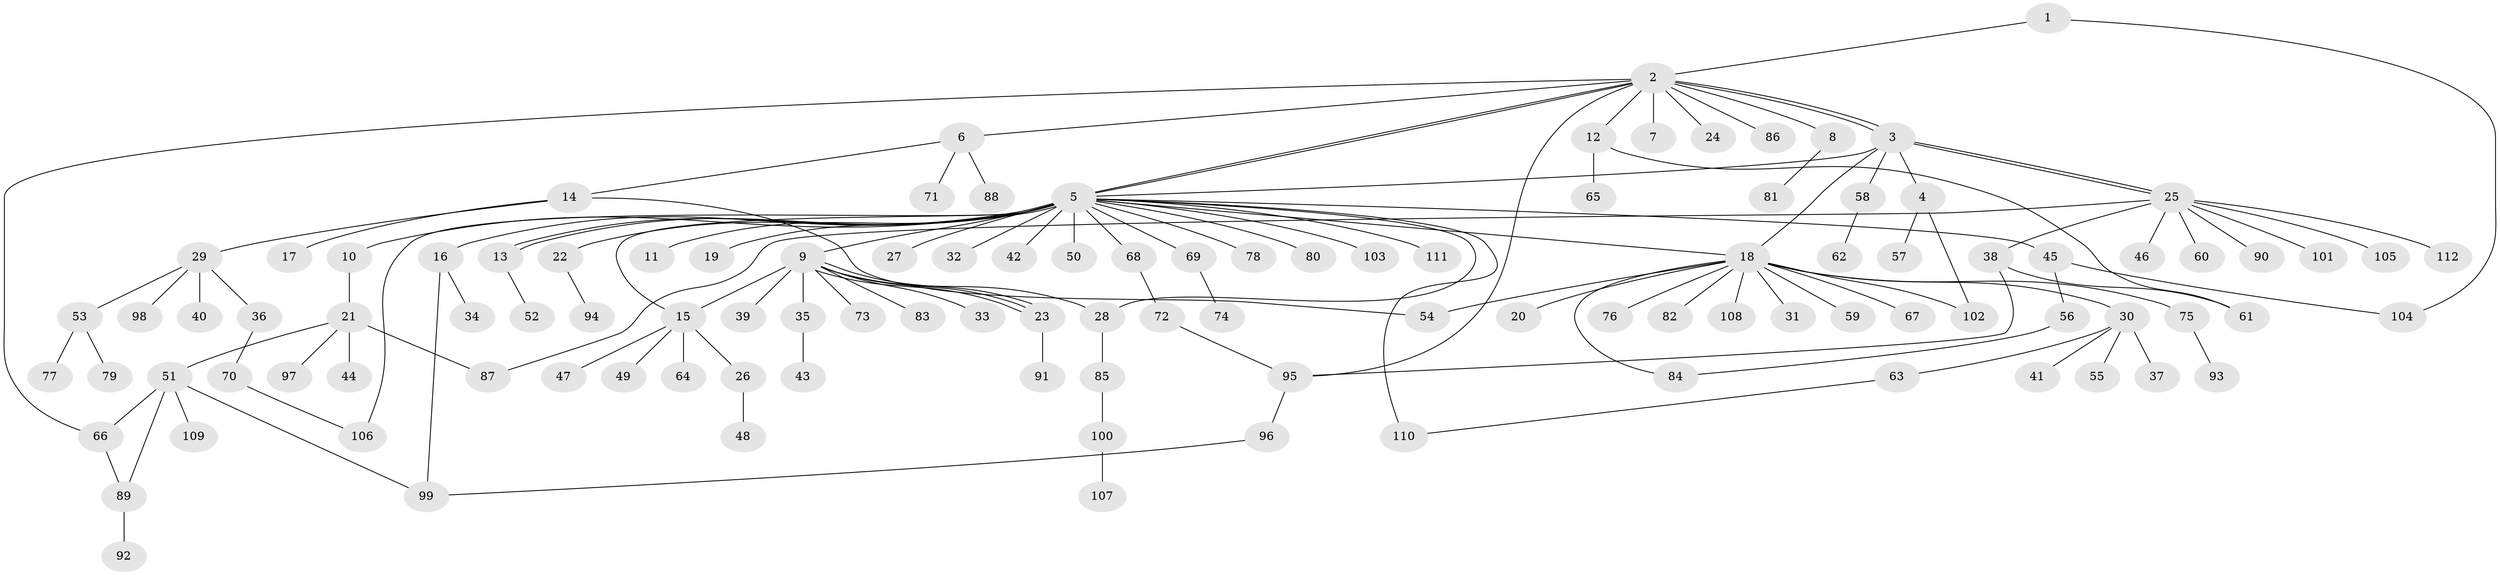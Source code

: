 // Generated by graph-tools (version 1.1) at 2025/11/02/27/25 16:11:12]
// undirected, 112 vertices, 135 edges
graph export_dot {
graph [start="1"]
  node [color=gray90,style=filled];
  1;
  2;
  3;
  4;
  5;
  6;
  7;
  8;
  9;
  10;
  11;
  12;
  13;
  14;
  15;
  16;
  17;
  18;
  19;
  20;
  21;
  22;
  23;
  24;
  25;
  26;
  27;
  28;
  29;
  30;
  31;
  32;
  33;
  34;
  35;
  36;
  37;
  38;
  39;
  40;
  41;
  42;
  43;
  44;
  45;
  46;
  47;
  48;
  49;
  50;
  51;
  52;
  53;
  54;
  55;
  56;
  57;
  58;
  59;
  60;
  61;
  62;
  63;
  64;
  65;
  66;
  67;
  68;
  69;
  70;
  71;
  72;
  73;
  74;
  75;
  76;
  77;
  78;
  79;
  80;
  81;
  82;
  83;
  84;
  85;
  86;
  87;
  88;
  89;
  90;
  91;
  92;
  93;
  94;
  95;
  96;
  97;
  98;
  99;
  100;
  101;
  102;
  103;
  104;
  105;
  106;
  107;
  108;
  109;
  110;
  111;
  112;
  1 -- 2;
  1 -- 104;
  2 -- 3;
  2 -- 3;
  2 -- 5;
  2 -- 5;
  2 -- 6;
  2 -- 7;
  2 -- 8;
  2 -- 12;
  2 -- 24;
  2 -- 66;
  2 -- 86;
  2 -- 95;
  3 -- 4;
  3 -- 5;
  3 -- 18;
  3 -- 25;
  3 -- 25;
  3 -- 58;
  4 -- 57;
  4 -- 102;
  5 -- 9;
  5 -- 10;
  5 -- 11;
  5 -- 13;
  5 -- 13;
  5 -- 15;
  5 -- 16;
  5 -- 18;
  5 -- 19;
  5 -- 22;
  5 -- 27;
  5 -- 28;
  5 -- 32;
  5 -- 42;
  5 -- 45;
  5 -- 50;
  5 -- 68;
  5 -- 69;
  5 -- 78;
  5 -- 80;
  5 -- 103;
  5 -- 106;
  5 -- 110;
  5 -- 111;
  6 -- 14;
  6 -- 71;
  6 -- 88;
  8 -- 81;
  9 -- 15;
  9 -- 23;
  9 -- 23;
  9 -- 23;
  9 -- 28;
  9 -- 33;
  9 -- 35;
  9 -- 39;
  9 -- 73;
  9 -- 83;
  10 -- 21;
  12 -- 61;
  12 -- 65;
  13 -- 52;
  14 -- 17;
  14 -- 29;
  14 -- 54;
  15 -- 26;
  15 -- 47;
  15 -- 49;
  15 -- 64;
  16 -- 34;
  16 -- 99;
  18 -- 20;
  18 -- 30;
  18 -- 31;
  18 -- 54;
  18 -- 59;
  18 -- 67;
  18 -- 75;
  18 -- 76;
  18 -- 82;
  18 -- 84;
  18 -- 102;
  18 -- 108;
  21 -- 44;
  21 -- 51;
  21 -- 87;
  21 -- 97;
  22 -- 94;
  23 -- 91;
  25 -- 38;
  25 -- 46;
  25 -- 60;
  25 -- 87;
  25 -- 90;
  25 -- 101;
  25 -- 105;
  25 -- 112;
  26 -- 48;
  28 -- 85;
  29 -- 36;
  29 -- 40;
  29 -- 53;
  29 -- 98;
  30 -- 37;
  30 -- 41;
  30 -- 55;
  30 -- 63;
  35 -- 43;
  36 -- 70;
  38 -- 61;
  38 -- 95;
  45 -- 56;
  45 -- 104;
  51 -- 66;
  51 -- 89;
  51 -- 99;
  51 -- 109;
  53 -- 77;
  53 -- 79;
  56 -- 84;
  58 -- 62;
  63 -- 110;
  66 -- 89;
  68 -- 72;
  69 -- 74;
  70 -- 106;
  72 -- 95;
  75 -- 93;
  85 -- 100;
  89 -- 92;
  95 -- 96;
  96 -- 99;
  100 -- 107;
}
